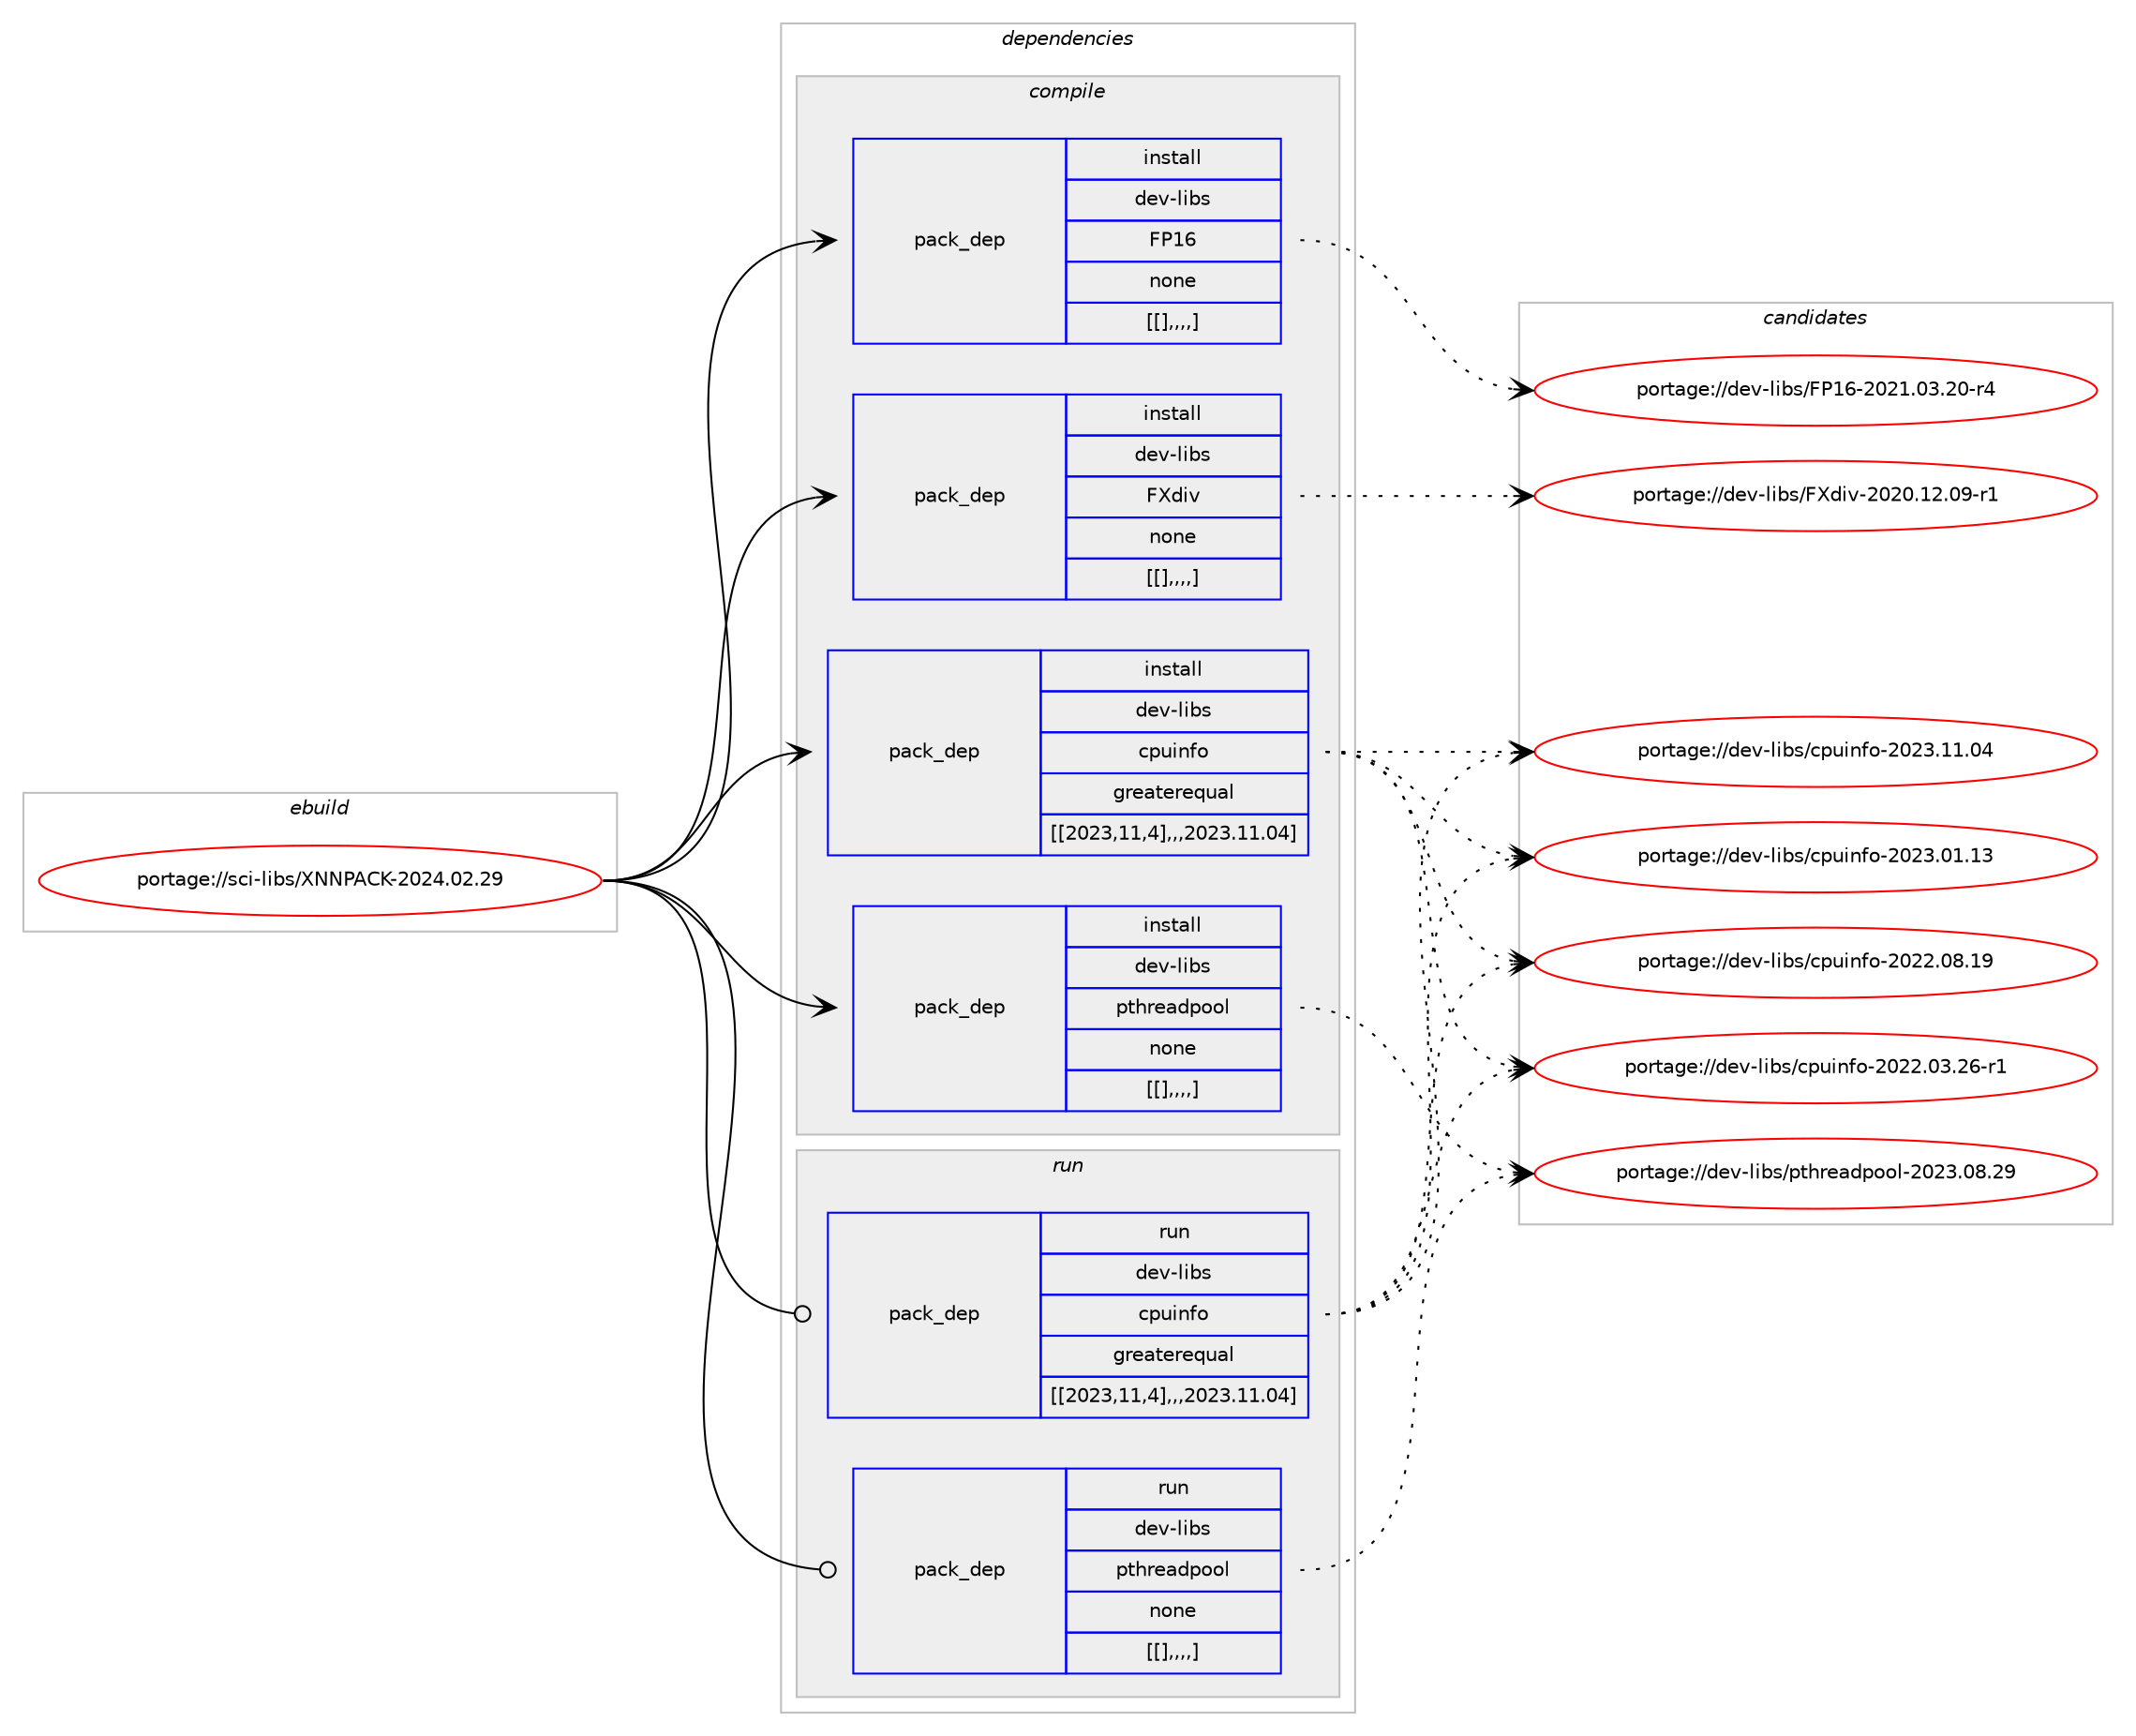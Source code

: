 digraph prolog {

# *************
# Graph options
# *************

newrank=true;
concentrate=true;
compound=true;
graph [rankdir=LR,fontname=Helvetica,fontsize=10,ranksep=1.5];#, ranksep=2.5, nodesep=0.2];
edge  [arrowhead=vee];
node  [fontname=Helvetica,fontsize=10];

# **********
# The ebuild
# **********

subgraph cluster_leftcol {
color=gray;
label=<<i>ebuild</i>>;
id [label="portage://sci-libs/XNNPACK-2024.02.29", color=red, width=4, href="../sci-libs/XNNPACK-2024.02.29.svg"];
}

# ****************
# The dependencies
# ****************

subgraph cluster_midcol {
color=gray;
label=<<i>dependencies</i>>;
subgraph cluster_compile {
fillcolor="#eeeeee";
style=filled;
label=<<i>compile</i>>;
subgraph pack302684 {
dependency414806 [label=<<TABLE BORDER="0" CELLBORDER="1" CELLSPACING="0" CELLPADDING="4" WIDTH="220"><TR><TD ROWSPAN="6" CELLPADDING="30">pack_dep</TD></TR><TR><TD WIDTH="110">install</TD></TR><TR><TD>dev-libs</TD></TR><TR><TD>FP16</TD></TR><TR><TD>none</TD></TR><TR><TD>[[],,,,]</TD></TR></TABLE>>, shape=none, color=blue];
}
id:e -> dependency414806:w [weight=20,style="solid",arrowhead="vee"];
subgraph pack302685 {
dependency414807 [label=<<TABLE BORDER="0" CELLBORDER="1" CELLSPACING="0" CELLPADDING="4" WIDTH="220"><TR><TD ROWSPAN="6" CELLPADDING="30">pack_dep</TD></TR><TR><TD WIDTH="110">install</TD></TR><TR><TD>dev-libs</TD></TR><TR><TD>FXdiv</TD></TR><TR><TD>none</TD></TR><TR><TD>[[],,,,]</TD></TR></TABLE>>, shape=none, color=blue];
}
id:e -> dependency414807:w [weight=20,style="solid",arrowhead="vee"];
subgraph pack302686 {
dependency414808 [label=<<TABLE BORDER="0" CELLBORDER="1" CELLSPACING="0" CELLPADDING="4" WIDTH="220"><TR><TD ROWSPAN="6" CELLPADDING="30">pack_dep</TD></TR><TR><TD WIDTH="110">install</TD></TR><TR><TD>dev-libs</TD></TR><TR><TD>cpuinfo</TD></TR><TR><TD>greaterequal</TD></TR><TR><TD>[[2023,11,4],,,2023.11.04]</TD></TR></TABLE>>, shape=none, color=blue];
}
id:e -> dependency414808:w [weight=20,style="solid",arrowhead="vee"];
subgraph pack302687 {
dependency414809 [label=<<TABLE BORDER="0" CELLBORDER="1" CELLSPACING="0" CELLPADDING="4" WIDTH="220"><TR><TD ROWSPAN="6" CELLPADDING="30">pack_dep</TD></TR><TR><TD WIDTH="110">install</TD></TR><TR><TD>dev-libs</TD></TR><TR><TD>pthreadpool</TD></TR><TR><TD>none</TD></TR><TR><TD>[[],,,,]</TD></TR></TABLE>>, shape=none, color=blue];
}
id:e -> dependency414809:w [weight=20,style="solid",arrowhead="vee"];
}
subgraph cluster_compileandrun {
fillcolor="#eeeeee";
style=filled;
label=<<i>compile and run</i>>;
}
subgraph cluster_run {
fillcolor="#eeeeee";
style=filled;
label=<<i>run</i>>;
subgraph pack302688 {
dependency414810 [label=<<TABLE BORDER="0" CELLBORDER="1" CELLSPACING="0" CELLPADDING="4" WIDTH="220"><TR><TD ROWSPAN="6" CELLPADDING="30">pack_dep</TD></TR><TR><TD WIDTH="110">run</TD></TR><TR><TD>dev-libs</TD></TR><TR><TD>cpuinfo</TD></TR><TR><TD>greaterequal</TD></TR><TR><TD>[[2023,11,4],,,2023.11.04]</TD></TR></TABLE>>, shape=none, color=blue];
}
id:e -> dependency414810:w [weight=20,style="solid",arrowhead="odot"];
subgraph pack302689 {
dependency414811 [label=<<TABLE BORDER="0" CELLBORDER="1" CELLSPACING="0" CELLPADDING="4" WIDTH="220"><TR><TD ROWSPAN="6" CELLPADDING="30">pack_dep</TD></TR><TR><TD WIDTH="110">run</TD></TR><TR><TD>dev-libs</TD></TR><TR><TD>pthreadpool</TD></TR><TR><TD>none</TD></TR><TR><TD>[[],,,,]</TD></TR></TABLE>>, shape=none, color=blue];
}
id:e -> dependency414811:w [weight=20,style="solid",arrowhead="odot"];
}
}

# **************
# The candidates
# **************

subgraph cluster_choices {
rank=same;
color=gray;
label=<<i>candidates</i>>;

subgraph choice302684 {
color=black;
nodesep=1;
choice1001011184510810598115477080495445504850494648514650484511452 [label="portage://dev-libs/FP16-2021.03.20-r4", color=red, width=4,href="../dev-libs/FP16-2021.03.20-r4.svg"];
dependency414806:e -> choice1001011184510810598115477080495445504850494648514650484511452:w [style=dotted,weight="100"];
}
subgraph choice302685 {
color=black;
nodesep=1;
choice100101118451081059811547708810010511845504850484649504648574511449 [label="portage://dev-libs/FXdiv-2020.12.09-r1", color=red, width=4,href="../dev-libs/FXdiv-2020.12.09-r1.svg"];
dependency414807:e -> choice100101118451081059811547708810010511845504850484649504648574511449:w [style=dotted,weight="100"];
}
subgraph choice302686 {
color=black;
nodesep=1;
choice100101118451081059811547991121171051101021114550485051464949464852 [label="portage://dev-libs/cpuinfo-2023.11.04", color=red, width=4,href="../dev-libs/cpuinfo-2023.11.04.svg"];
choice100101118451081059811547991121171051101021114550485051464849464951 [label="portage://dev-libs/cpuinfo-2023.01.13", color=red, width=4,href="../dev-libs/cpuinfo-2023.01.13.svg"];
choice100101118451081059811547991121171051101021114550485050464856464957 [label="portage://dev-libs/cpuinfo-2022.08.19", color=red, width=4,href="../dev-libs/cpuinfo-2022.08.19.svg"];
choice1001011184510810598115479911211710511010211145504850504648514650544511449 [label="portage://dev-libs/cpuinfo-2022.03.26-r1", color=red, width=4,href="../dev-libs/cpuinfo-2022.03.26-r1.svg"];
dependency414808:e -> choice100101118451081059811547991121171051101021114550485051464949464852:w [style=dotted,weight="100"];
dependency414808:e -> choice100101118451081059811547991121171051101021114550485051464849464951:w [style=dotted,weight="100"];
dependency414808:e -> choice100101118451081059811547991121171051101021114550485050464856464957:w [style=dotted,weight="100"];
dependency414808:e -> choice1001011184510810598115479911211710511010211145504850504648514650544511449:w [style=dotted,weight="100"];
}
subgraph choice302687 {
color=black;
nodesep=1;
choice100101118451081059811547112116104114101971001121111111084550485051464856465057 [label="portage://dev-libs/pthreadpool-2023.08.29", color=red, width=4,href="../dev-libs/pthreadpool-2023.08.29.svg"];
dependency414809:e -> choice100101118451081059811547112116104114101971001121111111084550485051464856465057:w [style=dotted,weight="100"];
}
subgraph choice302688 {
color=black;
nodesep=1;
choice100101118451081059811547991121171051101021114550485051464949464852 [label="portage://dev-libs/cpuinfo-2023.11.04", color=red, width=4,href="../dev-libs/cpuinfo-2023.11.04.svg"];
choice100101118451081059811547991121171051101021114550485051464849464951 [label="portage://dev-libs/cpuinfo-2023.01.13", color=red, width=4,href="../dev-libs/cpuinfo-2023.01.13.svg"];
choice100101118451081059811547991121171051101021114550485050464856464957 [label="portage://dev-libs/cpuinfo-2022.08.19", color=red, width=4,href="../dev-libs/cpuinfo-2022.08.19.svg"];
choice1001011184510810598115479911211710511010211145504850504648514650544511449 [label="portage://dev-libs/cpuinfo-2022.03.26-r1", color=red, width=4,href="../dev-libs/cpuinfo-2022.03.26-r1.svg"];
dependency414810:e -> choice100101118451081059811547991121171051101021114550485051464949464852:w [style=dotted,weight="100"];
dependency414810:e -> choice100101118451081059811547991121171051101021114550485051464849464951:w [style=dotted,weight="100"];
dependency414810:e -> choice100101118451081059811547991121171051101021114550485050464856464957:w [style=dotted,weight="100"];
dependency414810:e -> choice1001011184510810598115479911211710511010211145504850504648514650544511449:w [style=dotted,weight="100"];
}
subgraph choice302689 {
color=black;
nodesep=1;
choice100101118451081059811547112116104114101971001121111111084550485051464856465057 [label="portage://dev-libs/pthreadpool-2023.08.29", color=red, width=4,href="../dev-libs/pthreadpool-2023.08.29.svg"];
dependency414811:e -> choice100101118451081059811547112116104114101971001121111111084550485051464856465057:w [style=dotted,weight="100"];
}
}

}
